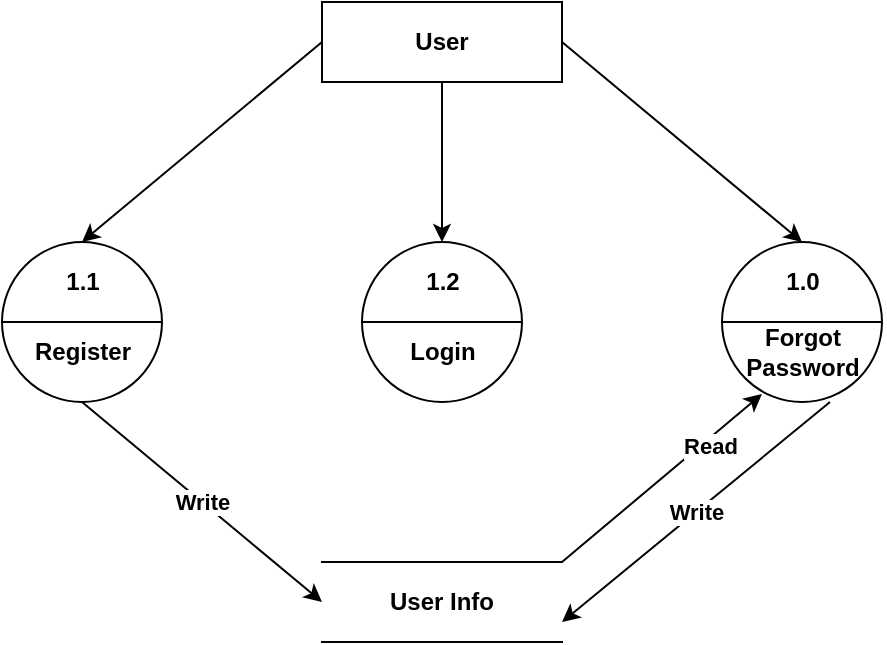 <mxfile version="18.0.1" type="device"><diagram id="8iV_F42UQJmC3Amh824B" name="Page-1"><mxGraphModel dx="868" dy="553" grid="1" gridSize="10" guides="1" tooltips="1" connect="1" arrows="1" fold="1" page="1" pageScale="1" pageWidth="850" pageHeight="1100" math="0" shadow="0"><root><mxCell id="0"/><mxCell id="1" parent="0"/><mxCell id="3UQO6GXu4TND7AaWaOcQ-2" value="&lt;b&gt;User&lt;/b&gt;" style="rounded=0;whiteSpace=wrap;html=1;" vertex="1" parent="1"><mxGeometry x="320" y="40" width="120" height="40" as="geometry"/></mxCell><mxCell id="3UQO6GXu4TND7AaWaOcQ-3" value="" style="ellipse;whiteSpace=wrap;html=1;aspect=fixed;" vertex="1" parent="1"><mxGeometry x="160" y="160" width="80" height="80" as="geometry"/></mxCell><mxCell id="3UQO6GXu4TND7AaWaOcQ-4" value="" style="endArrow=none;html=1;rounded=0;exitX=0;exitY=0.5;exitDx=0;exitDy=0;entryX=1;entryY=0.5;entryDx=0;entryDy=0;" edge="1" parent="1" source="3UQO6GXu4TND7AaWaOcQ-3" target="3UQO6GXu4TND7AaWaOcQ-3"><mxGeometry width="50" height="50" relative="1" as="geometry"><mxPoint x="260" y="320" as="sourcePoint"/><mxPoint x="310" y="270" as="targetPoint"/></mxGeometry></mxCell><mxCell id="3UQO6GXu4TND7AaWaOcQ-5" value="&lt;b&gt;1.1&lt;/b&gt;" style="text;html=1;resizable=0;autosize=1;align=center;verticalAlign=middle;points=[];fillColor=none;strokeColor=none;rounded=0;" vertex="1" parent="1"><mxGeometry x="185" y="170" width="30" height="20" as="geometry"/></mxCell><mxCell id="3UQO6GXu4TND7AaWaOcQ-7" value="" style="ellipse;whiteSpace=wrap;html=1;aspect=fixed;" vertex="1" parent="1"><mxGeometry x="340" y="160" width="80" height="80" as="geometry"/></mxCell><mxCell id="3UQO6GXu4TND7AaWaOcQ-8" value="" style="endArrow=none;html=1;rounded=0;exitX=0;exitY=0.5;exitDx=0;exitDy=0;entryX=1;entryY=0.5;entryDx=0;entryDy=0;" edge="1" parent="1" source="3UQO6GXu4TND7AaWaOcQ-7" target="3UQO6GXu4TND7AaWaOcQ-7"><mxGeometry width="50" height="50" relative="1" as="geometry"><mxPoint x="440" y="320" as="sourcePoint"/><mxPoint x="490" y="270" as="targetPoint"/></mxGeometry></mxCell><mxCell id="3UQO6GXu4TND7AaWaOcQ-9" value="&lt;b&gt;1.2&lt;/b&gt;" style="text;html=1;resizable=0;autosize=1;align=center;verticalAlign=middle;points=[];fillColor=none;strokeColor=none;rounded=0;" vertex="1" parent="1"><mxGeometry x="365" y="170" width="30" height="20" as="geometry"/></mxCell><mxCell id="3UQO6GXu4TND7AaWaOcQ-10" value="&lt;b&gt;Login&lt;br&gt;&lt;/b&gt;" style="text;html=1;resizable=0;autosize=1;align=center;verticalAlign=middle;points=[];fillColor=none;strokeColor=none;rounded=0;" vertex="1" parent="1"><mxGeometry x="355" y="205" width="50" height="20" as="geometry"/></mxCell><mxCell id="3UQO6GXu4TND7AaWaOcQ-11" value="" style="ellipse;whiteSpace=wrap;html=1;aspect=fixed;" vertex="1" parent="1"><mxGeometry x="520" y="160" width="80" height="80" as="geometry"/></mxCell><mxCell id="3UQO6GXu4TND7AaWaOcQ-12" value="" style="endArrow=none;html=1;rounded=0;exitX=0;exitY=0.5;exitDx=0;exitDy=0;entryX=1;entryY=0.5;entryDx=0;entryDy=0;" edge="1" parent="1" source="3UQO6GXu4TND7AaWaOcQ-11" target="3UQO6GXu4TND7AaWaOcQ-11"><mxGeometry width="50" height="50" relative="1" as="geometry"><mxPoint x="620" y="320" as="sourcePoint"/><mxPoint x="670" y="270" as="targetPoint"/></mxGeometry></mxCell><mxCell id="3UQO6GXu4TND7AaWaOcQ-13" value="&lt;b&gt;1.0&lt;/b&gt;" style="text;html=1;resizable=0;autosize=1;align=center;verticalAlign=middle;points=[];fillColor=none;strokeColor=none;rounded=0;" vertex="1" parent="1"><mxGeometry x="545" y="170" width="30" height="20" as="geometry"/></mxCell><mxCell id="3UQO6GXu4TND7AaWaOcQ-14" value="&lt;b&gt;Forgot &lt;br&gt;Password&lt;br&gt;&lt;/b&gt;" style="text;html=1;resizable=0;autosize=1;align=center;verticalAlign=middle;points=[];fillColor=none;strokeColor=none;rounded=0;" vertex="1" parent="1"><mxGeometry x="525" y="200" width="70" height="30" as="geometry"/></mxCell><mxCell id="3UQO6GXu4TND7AaWaOcQ-15" value="" style="endArrow=classic;html=1;rounded=0;exitX=0.5;exitY=1;exitDx=0;exitDy=0;entryX=0.5;entryY=0;entryDx=0;entryDy=0;" edge="1" parent="1" source="3UQO6GXu4TND7AaWaOcQ-2" target="3UQO6GXu4TND7AaWaOcQ-7"><mxGeometry width="50" height="50" relative="1" as="geometry"><mxPoint x="400" y="310" as="sourcePoint"/><mxPoint x="450" y="260" as="targetPoint"/></mxGeometry></mxCell><mxCell id="3UQO6GXu4TND7AaWaOcQ-16" value="" style="endArrow=classic;html=1;rounded=0;exitX=1;exitY=0.5;exitDx=0;exitDy=0;entryX=0.5;entryY=0;entryDx=0;entryDy=0;" edge="1" parent="1" source="3UQO6GXu4TND7AaWaOcQ-2" target="3UQO6GXu4TND7AaWaOcQ-11"><mxGeometry width="50" height="50" relative="1" as="geometry"><mxPoint x="390" y="90" as="sourcePoint"/><mxPoint x="390" y="170" as="targetPoint"/></mxGeometry></mxCell><mxCell id="3UQO6GXu4TND7AaWaOcQ-17" value="" style="endArrow=classic;html=1;rounded=0;exitX=0;exitY=0.5;exitDx=0;exitDy=0;entryX=0.5;entryY=0;entryDx=0;entryDy=0;" edge="1" parent="1" source="3UQO6GXu4TND7AaWaOcQ-2" target="3UQO6GXu4TND7AaWaOcQ-3"><mxGeometry width="50" height="50" relative="1" as="geometry"><mxPoint x="400" y="100" as="sourcePoint"/><mxPoint x="400" y="180" as="targetPoint"/></mxGeometry></mxCell><mxCell id="3UQO6GXu4TND7AaWaOcQ-18" value="&lt;b&gt;User Info&lt;/b&gt;" style="shape=partialRectangle;whiteSpace=wrap;html=1;left=0;right=0;fillColor=none;" vertex="1" parent="1"><mxGeometry x="320" y="320" width="120" height="40" as="geometry"/></mxCell><mxCell id="3UQO6GXu4TND7AaWaOcQ-19" value="&lt;b&gt;Write&lt;/b&gt;" style="endArrow=classic;html=1;rounded=0;exitX=0.5;exitY=1;exitDx=0;exitDy=0;entryX=0;entryY=0.5;entryDx=0;entryDy=0;" edge="1" parent="1" source="3UQO6GXu4TND7AaWaOcQ-3" target="3UQO6GXu4TND7AaWaOcQ-18"><mxGeometry width="50" height="50" relative="1" as="geometry"><mxPoint x="400" y="310" as="sourcePoint"/><mxPoint x="450" y="260" as="targetPoint"/></mxGeometry></mxCell><mxCell id="3UQO6GXu4TND7AaWaOcQ-20" value="&lt;b&gt;Write&lt;/b&gt;" style="endArrow=classic;html=1;rounded=0;exitX=0.675;exitY=1;exitDx=0;exitDy=0;entryX=1;entryY=0.75;entryDx=0;entryDy=0;exitPerimeter=0;" edge="1" parent="1" source="3UQO6GXu4TND7AaWaOcQ-11" target="3UQO6GXu4TND7AaWaOcQ-18"><mxGeometry width="50" height="50" relative="1" as="geometry"><mxPoint x="440" y="260" as="sourcePoint"/><mxPoint x="560" y="360" as="targetPoint"/></mxGeometry></mxCell><mxCell id="3UQO6GXu4TND7AaWaOcQ-21" value="" style="endArrow=classic;html=1;rounded=0;entryX=0.25;entryY=0.95;entryDx=0;entryDy=0;entryPerimeter=0;exitX=1;exitY=0;exitDx=0;exitDy=0;" edge="1" parent="1" source="3UQO6GXu4TND7AaWaOcQ-18" target="3UQO6GXu4TND7AaWaOcQ-11"><mxGeometry width="50" height="50" relative="1" as="geometry"><mxPoint x="400" y="310" as="sourcePoint"/><mxPoint x="450" y="260" as="targetPoint"/></mxGeometry></mxCell><mxCell id="3UQO6GXu4TND7AaWaOcQ-22" value="&lt;b&gt;Read&lt;/b&gt;" style="edgeLabel;html=1;align=center;verticalAlign=middle;resizable=0;points=[];" vertex="1" connectable="0" parent="3UQO6GXu4TND7AaWaOcQ-21"><mxGeometry x="0.439" y="-3" relative="1" as="geometry"><mxPoint as="offset"/></mxGeometry></mxCell><mxCell id="3UQO6GXu4TND7AaWaOcQ-23" value="&lt;b&gt;Register&lt;/b&gt;" style="text;html=1;resizable=0;autosize=1;align=center;verticalAlign=middle;points=[];fillColor=none;strokeColor=none;rounded=0;" vertex="1" parent="1"><mxGeometry x="170" y="205" width="60" height="20" as="geometry"/></mxCell></root></mxGraphModel></diagram></mxfile>